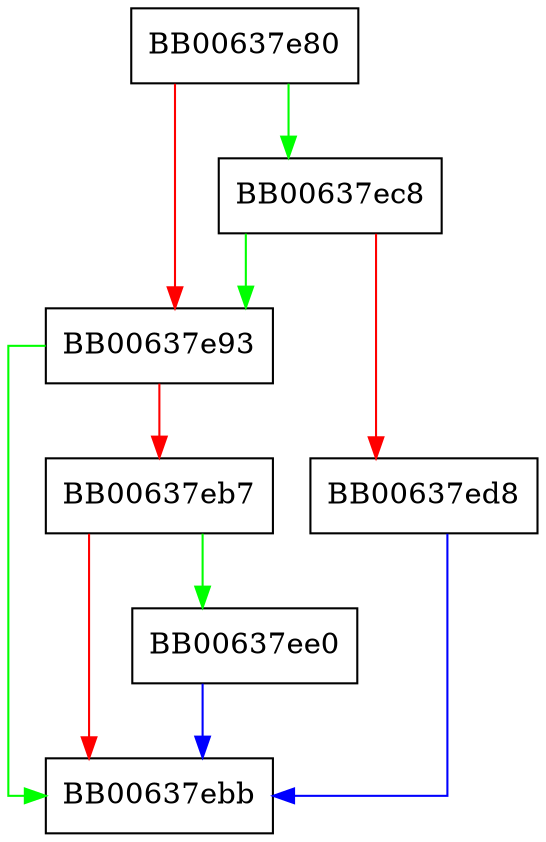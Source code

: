 digraph EVP_PKEY_CTX_set1_rsa_keygen_pubexp {
  node [shape="box"];
  graph [splines=ortho];
  BB00637e80 -> BB00637ec8 [color="green"];
  BB00637e80 -> BB00637e93 [color="red"];
  BB00637e93 -> BB00637ebb [color="green"];
  BB00637e93 -> BB00637eb7 [color="red"];
  BB00637eb7 -> BB00637ee0 [color="green"];
  BB00637eb7 -> BB00637ebb [color="red"];
  BB00637ec8 -> BB00637e93 [color="green"];
  BB00637ec8 -> BB00637ed8 [color="red"];
  BB00637ed8 -> BB00637ebb [color="blue"];
  BB00637ee0 -> BB00637ebb [color="blue"];
}